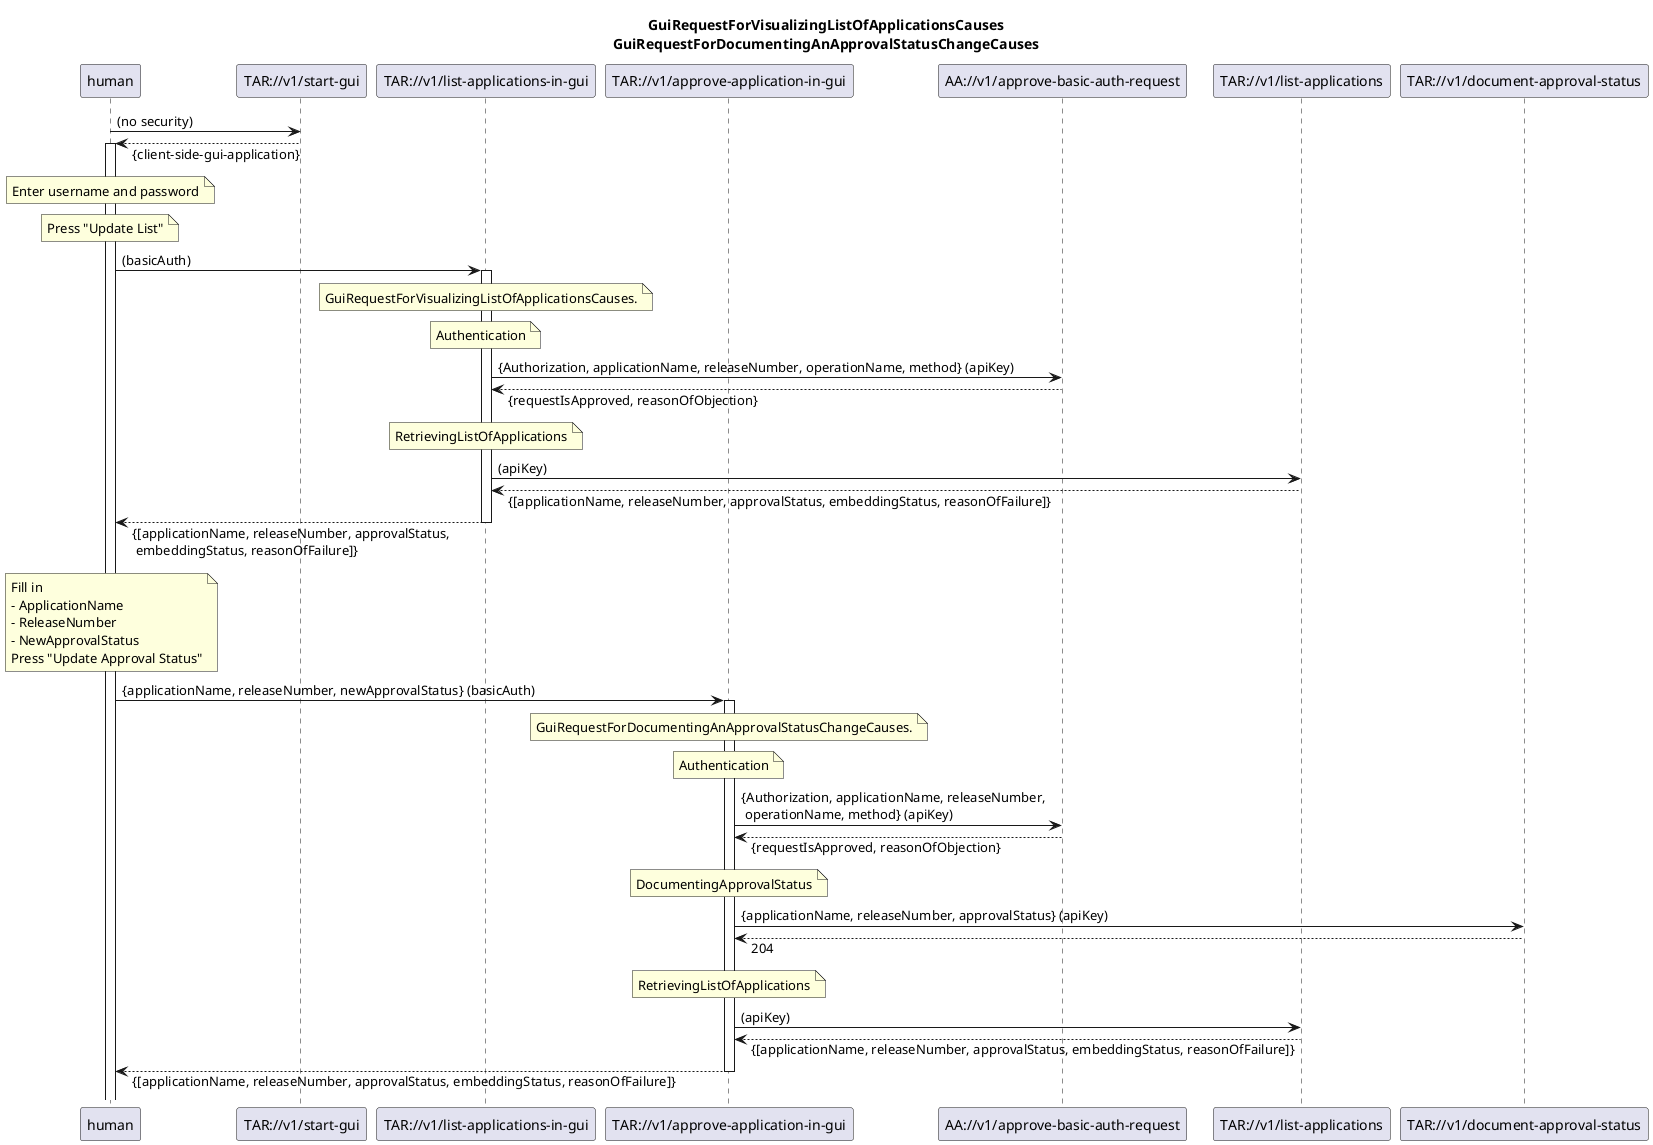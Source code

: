 @startuml 070_gui
skinparam responseMessageBelowArrow true

title 
GuiRequestForVisualizingListOfApplicationsCauses
GuiRequestForDocumentingAnApprovalStatusChangeCauses
end title

participant "human" as human
participant "TAR://v1/start-gui" as startGui
participant "TAR://v1/list-applications-in-gui" as listApps
participant "TAR://v1/approve-application-in-gui" as approveApp

participant "AA://v1/approve-basic-auth-request" as aaApproval

participant "TAR://v1/list-applications" as tarList
participant "TAR://v1/document-approval-status" as docStatus


human -> startGui : (no security)
human <-- startGui : {client-side-gui-application}
activate human

note over human
Enter username and password
end note

note over human
Press "Update List"
end note
human -> listApps : (basicAuth)
activate listApps
  note over listApps
  GuiRequestForVisualizingListOfApplicationsCauses.
  end note

  note over listApps
  Authentication
  end note
  listApps -> aaApproval : {Authorization, applicationName, releaseNumber, operationName, method} (apiKey)
  listApps <-- aaApproval : {requestIsApproved, reasonOfObjection}

  note over listApps
  RetrievingListOfApplications
  end note
  listApps -> tarList : (apiKey)
  listApps <-- tarList : {[applicationName, releaseNumber, approvalStatus, embeddingStatus, reasonOfFailure]}

human <-- listApps : {[applicationName, releaseNumber, approvalStatus,\n embeddingStatus, reasonOfFailure]}
deactivate listApps

note over human
Fill in 
- ApplicationName
- ReleaseNumber
- NewApprovalStatus
Press "Update Approval Status"
end note
human -> approveApp : {applicationName, releaseNumber, newApprovalStatus} (basicAuth)
activate approveApp
  note over approveApp
  GuiRequestForDocumentingAnApprovalStatusChangeCauses.
  end note

  note over approveApp
  Authentication
  end note
  approveApp -> aaApproval : {Authorization, applicationName, releaseNumber,\n operationName, method} (apiKey)
  approveApp <-- aaApproval : {requestIsApproved, reasonOfObjection}

  note over approveApp
  DocumentingApprovalStatus
  end note
  approveApp -> docStatus : {applicationName, releaseNumber, approvalStatus} (apiKey)
  approveApp <-- docStatus : 204

  note over approveApp
  RetrievingListOfApplications
  end note
  approveApp -> tarList : (apiKey)
  approveApp <-- tarList : {[applicationName, releaseNumber, approvalStatus, embeddingStatus, reasonOfFailure]}

human <-- approveApp : {[applicationName, releaseNumber, approvalStatus, embeddingStatus, reasonOfFailure]}
deactivate approveApp

@enduml